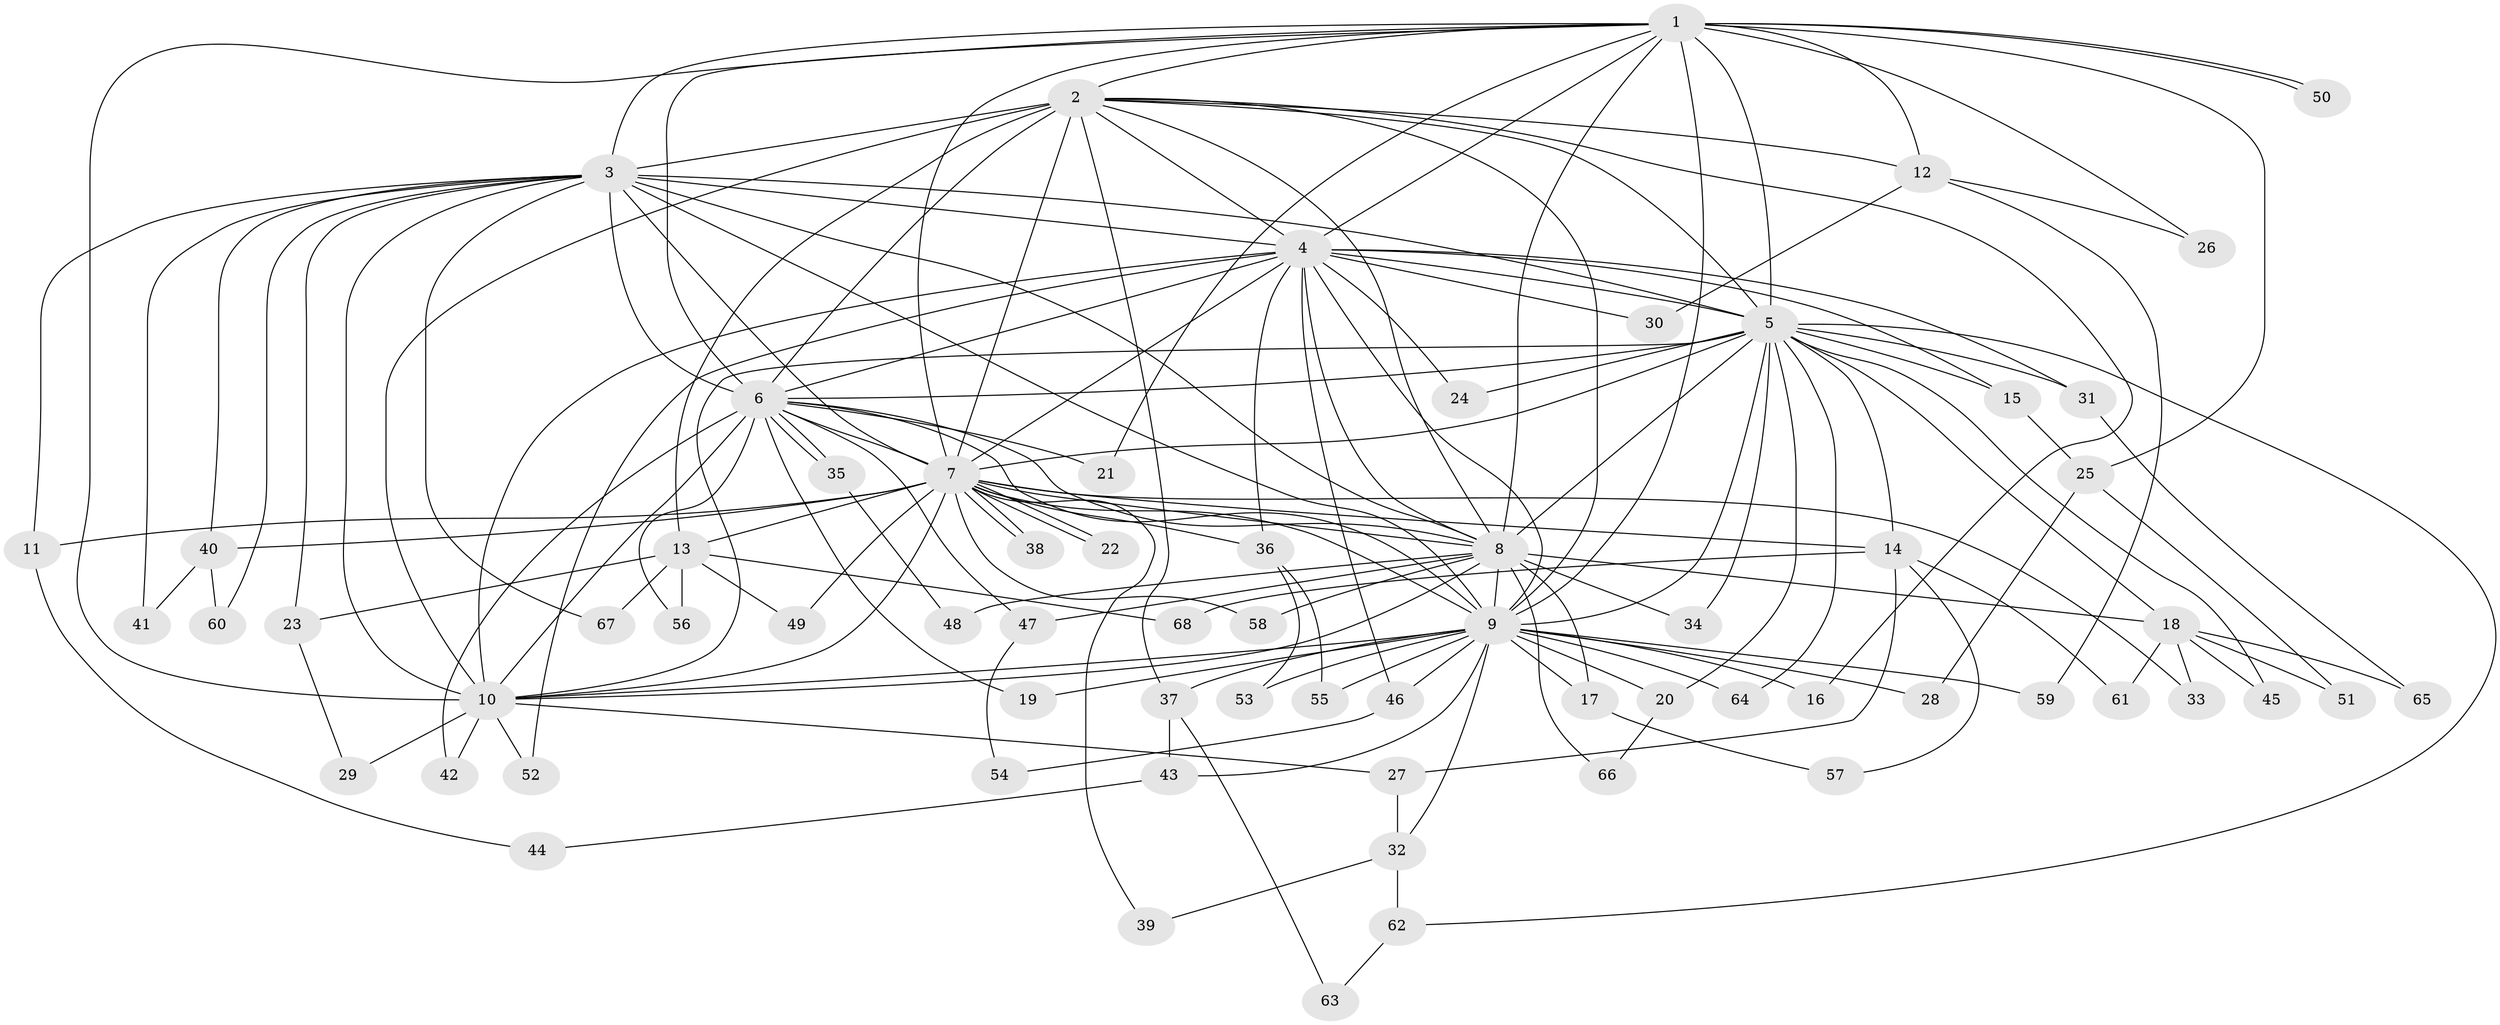// Generated by graph-tools (version 1.1) at 2025/49/03/09/25 03:49:33]
// undirected, 68 vertices, 161 edges
graph export_dot {
graph [start="1"]
  node [color=gray90,style=filled];
  1;
  2;
  3;
  4;
  5;
  6;
  7;
  8;
  9;
  10;
  11;
  12;
  13;
  14;
  15;
  16;
  17;
  18;
  19;
  20;
  21;
  22;
  23;
  24;
  25;
  26;
  27;
  28;
  29;
  30;
  31;
  32;
  33;
  34;
  35;
  36;
  37;
  38;
  39;
  40;
  41;
  42;
  43;
  44;
  45;
  46;
  47;
  48;
  49;
  50;
  51;
  52;
  53;
  54;
  55;
  56;
  57;
  58;
  59;
  60;
  61;
  62;
  63;
  64;
  65;
  66;
  67;
  68;
  1 -- 2;
  1 -- 3;
  1 -- 4;
  1 -- 5;
  1 -- 6;
  1 -- 7;
  1 -- 8;
  1 -- 9;
  1 -- 10;
  1 -- 12;
  1 -- 21;
  1 -- 25;
  1 -- 26;
  1 -- 50;
  1 -- 50;
  2 -- 3;
  2 -- 4;
  2 -- 5;
  2 -- 6;
  2 -- 7;
  2 -- 8;
  2 -- 9;
  2 -- 10;
  2 -- 12;
  2 -- 13;
  2 -- 16;
  2 -- 37;
  3 -- 4;
  3 -- 5;
  3 -- 6;
  3 -- 7;
  3 -- 8;
  3 -- 9;
  3 -- 10;
  3 -- 11;
  3 -- 23;
  3 -- 40;
  3 -- 41;
  3 -- 60;
  3 -- 67;
  4 -- 5;
  4 -- 6;
  4 -- 7;
  4 -- 8;
  4 -- 9;
  4 -- 10;
  4 -- 15;
  4 -- 24;
  4 -- 30;
  4 -- 31;
  4 -- 36;
  4 -- 46;
  4 -- 52;
  5 -- 6;
  5 -- 7;
  5 -- 8;
  5 -- 9;
  5 -- 10;
  5 -- 14;
  5 -- 15;
  5 -- 18;
  5 -- 20;
  5 -- 24;
  5 -- 31;
  5 -- 34;
  5 -- 45;
  5 -- 62;
  5 -- 64;
  6 -- 7;
  6 -- 8;
  6 -- 9;
  6 -- 10;
  6 -- 19;
  6 -- 21;
  6 -- 35;
  6 -- 35;
  6 -- 42;
  6 -- 47;
  6 -- 56;
  7 -- 8;
  7 -- 9;
  7 -- 10;
  7 -- 11;
  7 -- 13;
  7 -- 14;
  7 -- 22;
  7 -- 22;
  7 -- 33;
  7 -- 36;
  7 -- 38;
  7 -- 38;
  7 -- 39;
  7 -- 40;
  7 -- 49;
  7 -- 58;
  8 -- 9;
  8 -- 10;
  8 -- 17;
  8 -- 18;
  8 -- 34;
  8 -- 47;
  8 -- 48;
  8 -- 58;
  8 -- 66;
  9 -- 10;
  9 -- 16;
  9 -- 17;
  9 -- 19;
  9 -- 20;
  9 -- 28;
  9 -- 32;
  9 -- 37;
  9 -- 43;
  9 -- 46;
  9 -- 53;
  9 -- 55;
  9 -- 59;
  9 -- 64;
  10 -- 27;
  10 -- 29;
  10 -- 42;
  10 -- 52;
  11 -- 44;
  12 -- 26;
  12 -- 30;
  12 -- 59;
  13 -- 23;
  13 -- 49;
  13 -- 56;
  13 -- 67;
  13 -- 68;
  14 -- 27;
  14 -- 57;
  14 -- 61;
  14 -- 68;
  15 -- 25;
  17 -- 57;
  18 -- 33;
  18 -- 45;
  18 -- 51;
  18 -- 61;
  18 -- 65;
  20 -- 66;
  23 -- 29;
  25 -- 28;
  25 -- 51;
  27 -- 32;
  31 -- 65;
  32 -- 39;
  32 -- 62;
  35 -- 48;
  36 -- 53;
  36 -- 55;
  37 -- 43;
  37 -- 63;
  40 -- 41;
  40 -- 60;
  43 -- 44;
  46 -- 54;
  47 -- 54;
  62 -- 63;
}
